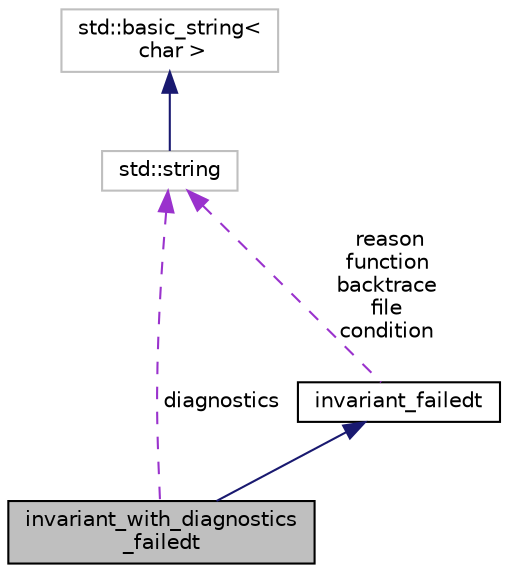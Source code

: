 digraph "invariant_with_diagnostics_failedt"
{
 // LATEX_PDF_SIZE
  bgcolor="transparent";
  edge [fontname="Helvetica",fontsize="10",labelfontname="Helvetica",labelfontsize="10"];
  node [fontname="Helvetica",fontsize="10",shape=record];
  Node1 [label="invariant_with_diagnostics\l_failedt",height=0.2,width=0.4,color="black", fillcolor="grey75", style="filled", fontcolor="black",tooltip="A class that includes diagnostic information related to an invariant violation."];
  Node2 -> Node1 [dir="back",color="midnightblue",fontsize="10",style="solid",fontname="Helvetica"];
  Node2 [label="invariant_failedt",height=0.2,width=0.4,color="black",URL="$classinvariant__failedt.html",tooltip="A logic error, augmented with a distinguished field to hold a backtrace."];
  Node3 -> Node2 [dir="back",color="darkorchid3",fontsize="10",style="dashed",label=" reason\nfunction\nbacktrace\nfile\ncondition" ,fontname="Helvetica"];
  Node3 [label="std::string",height=0.2,width=0.4,color="grey75",tooltip="STL class."];
  Node4 -> Node3 [dir="back",color="midnightblue",fontsize="10",style="solid",fontname="Helvetica"];
  Node4 [label="std::basic_string\<\l char \>",height=0.2,width=0.4,color="grey75",tooltip="STL class."];
  Node3 -> Node1 [dir="back",color="darkorchid3",fontsize="10",style="dashed",label=" diagnostics" ,fontname="Helvetica"];
}
